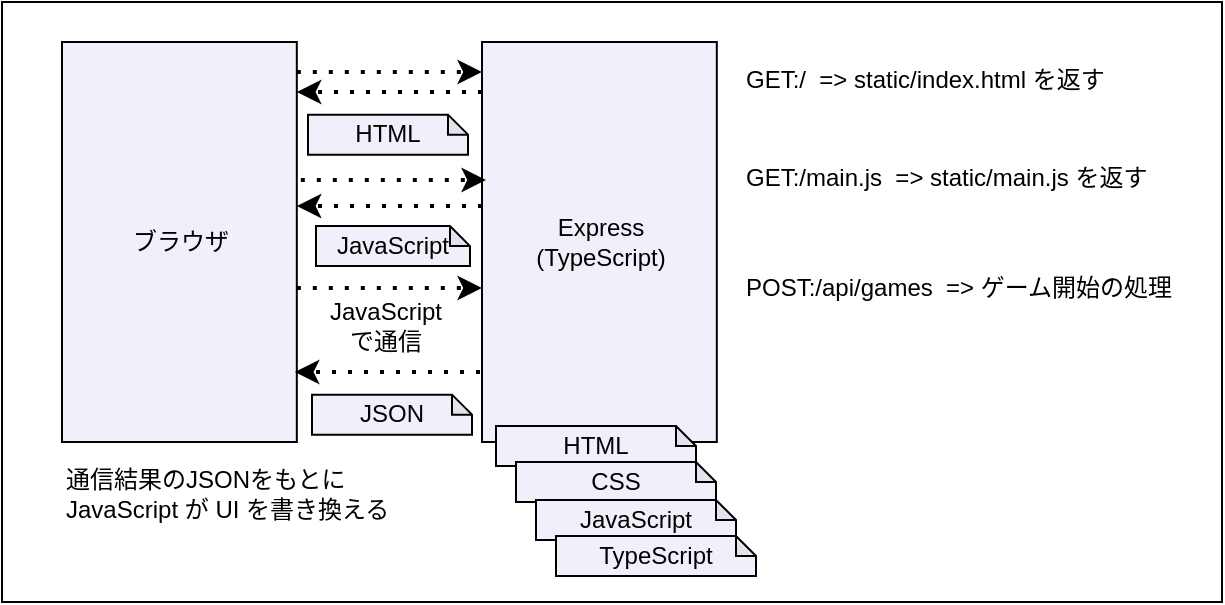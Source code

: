 <mxfile>
    <diagram id="b-blfYIkdgPZX9wCAae5" name="Page-1">
        <mxGraphModel dx="760" dy="443" grid="1" gridSize="10" guides="1" tooltips="1" connect="1" arrows="1" fold="1" page="0" pageScale="1" pageWidth="827" pageHeight="1169" background="#ffffff" math="0" shadow="0">
            <root>
                <mxCell id="0"/>
                <mxCell id="1" parent="0"/>
                <mxCell id="3" value="" style="rounded=0;whiteSpace=wrap;html=1;fillColor=none;strokeColor=#000000;" parent="1" vertex="1">
                    <mxGeometry x="110" y="158" width="610" height="300" as="geometry"/>
                </mxCell>
                <mxCell id="4" value="ブラウザ" style="html=1;fillColor=#F3EFFA;fontColor=#000000;strokeColor=#000000;" parent="3" vertex="1">
                    <mxGeometry x="30" y="20" width="117.41" height="200" as="geometry"/>
                </mxCell>
                <mxCell id="76" value="Express&lt;br&gt;(TypeScript)" style="html=1;fillColor=#F3EFFA;fontColor=#000000;strokeColor=#000000;" parent="3" vertex="1">
                    <mxGeometry x="240" y="20" width="117.41" height="200" as="geometry"/>
                </mxCell>
                <mxCell id="77" value="" style="endArrow=classic;dashed=1;html=1;dashPattern=1 3;strokeWidth=2;fontColor=#000000;entryX=0;entryY=0.25;entryDx=0;entryDy=0;exitX=1;exitY=0.25;exitDx=0;exitDy=0;strokeColor=#000000;endFill=1;" parent="3" edge="1">
                    <mxGeometry width="50" height="50" relative="1" as="geometry">
                        <mxPoint x="147.41" y="35" as="sourcePoint"/>
                        <mxPoint x="240" y="35.0" as="targetPoint"/>
                    </mxGeometry>
                </mxCell>
                <mxCell id="79" value="" style="endArrow=classic;dashed=1;html=1;dashPattern=1 3;strokeWidth=2;fontColor=#000000;entryX=1;entryY=0.75;entryDx=0;entryDy=0;exitX=0;exitY=0.75;exitDx=0;exitDy=0;strokeColor=#000000;endFill=1;" parent="3" edge="1">
                    <mxGeometry width="50" height="50" relative="1" as="geometry">
                        <mxPoint x="240" y="45.0" as="sourcePoint"/>
                        <mxPoint x="147.41" y="45" as="targetPoint"/>
                    </mxGeometry>
                </mxCell>
                <mxCell id="89" value="HTML" style="shape=note;whiteSpace=wrap;html=1;backgroundOutline=1;darkOpacity=0.05;strokeColor=#000000;fontColor=#000000;fillColor=#f3effa;size=10;" vertex="1" parent="3">
                    <mxGeometry x="153" y="56.33" width="80" height="20" as="geometry"/>
                </mxCell>
                <mxCell id="93" value="JavaScript" style="shape=note;whiteSpace=wrap;html=1;backgroundOutline=1;darkOpacity=0.05;strokeColor=#000000;fontColor=#000000;fillColor=#f3effa;size=10;" vertex="1" parent="3">
                    <mxGeometry x="157" y="112.04" width="77" height="20" as="geometry"/>
                </mxCell>
                <mxCell id="94" value="通信結果のJSONをもとに&lt;br&gt;JavaScript が UI を書き換える" style="text;html=1;strokeColor=none;fillColor=none;align=left;verticalAlign=middle;whiteSpace=wrap;rounded=0;fontColor=#000000;" vertex="1" parent="3">
                    <mxGeometry x="30" y="229" width="180" height="34.62" as="geometry"/>
                </mxCell>
                <mxCell id="82" value="HTML" style="shape=note;whiteSpace=wrap;html=1;backgroundOutline=1;darkOpacity=0.05;strokeColor=#000000;fontColor=#000000;fillColor=#f3effa;size=10;" parent="3" vertex="1">
                    <mxGeometry x="247" y="212" width="100" height="20" as="geometry"/>
                </mxCell>
                <mxCell id="83" value="CSS" style="shape=note;whiteSpace=wrap;html=1;backgroundOutline=1;darkOpacity=0.05;strokeColor=#000000;fontColor=#000000;fillColor=#f3effa;size=10;" parent="3" vertex="1">
                    <mxGeometry x="257" y="230" width="100" height="20" as="geometry"/>
                </mxCell>
                <mxCell id="84" value="JavaScript" style="shape=note;whiteSpace=wrap;html=1;backgroundOutline=1;darkOpacity=0.05;strokeColor=#000000;fontColor=#000000;fillColor=#f3effa;size=10;" parent="3" vertex="1">
                    <mxGeometry x="267" y="249" width="100" height="20" as="geometry"/>
                </mxCell>
                <mxCell id="85" value="TypeScript" style="shape=note;whiteSpace=wrap;html=1;backgroundOutline=1;darkOpacity=0.05;strokeColor=#000000;fontColor=#000000;fillColor=#f3effa;size=10;" parent="3" vertex="1">
                    <mxGeometry x="277" y="267" width="100" height="20" as="geometry"/>
                </mxCell>
                <mxCell id="112" value="GET:/&amp;nbsp; =&amp;gt; static/index.html を返す&amp;nbsp;" style="text;html=1;strokeColor=none;fillColor=none;align=left;verticalAlign=middle;whiteSpace=wrap;rounded=0;fontColor=#000000;" vertex="1" parent="3">
                    <mxGeometry x="370" y="21.71" width="200" height="34.62" as="geometry"/>
                </mxCell>
                <mxCell id="90" value="" style="endArrow=classic;dashed=1;html=1;dashPattern=1 3;strokeWidth=2;fontColor=#000000;entryX=0;entryY=0.25;entryDx=0;entryDy=0;exitX=1;exitY=0.25;exitDx=0;exitDy=0;strokeColor=#000000;endFill=1;" edge="1" parent="1">
                    <mxGeometry width="50" height="50" relative="1" as="geometry">
                        <mxPoint x="259.41" y="247" as="sourcePoint"/>
                        <mxPoint x="352" y="247.0" as="targetPoint"/>
                    </mxGeometry>
                </mxCell>
                <mxCell id="92" value="" style="endArrow=classic;dashed=1;html=1;dashPattern=1 3;strokeWidth=2;fontColor=#000000;entryX=1;entryY=0.75;entryDx=0;entryDy=0;exitX=0;exitY=0.75;exitDx=0;exitDy=0;strokeColor=#000000;endFill=1;" edge="1" parent="1">
                    <mxGeometry width="50" height="50" relative="1" as="geometry">
                        <mxPoint x="350" y="260.0" as="sourcePoint"/>
                        <mxPoint x="257.41" y="260" as="targetPoint"/>
                    </mxGeometry>
                </mxCell>
                <mxCell id="95" value="" style="endArrow=classic;dashed=1;html=1;dashPattern=1 3;strokeWidth=2;fontColor=#000000;entryX=0;entryY=0.25;entryDx=0;entryDy=0;exitX=1;exitY=0.25;exitDx=0;exitDy=0;strokeColor=#000000;endFill=1;" edge="1" parent="1">
                    <mxGeometry width="50" height="50" relative="1" as="geometry">
                        <mxPoint x="257.41" y="301" as="sourcePoint"/>
                        <mxPoint x="350" y="301.0" as="targetPoint"/>
                    </mxGeometry>
                </mxCell>
                <mxCell id="96" value="JavaScript&lt;br&gt;で通信" style="text;html=1;strokeColor=none;fillColor=none;align=center;verticalAlign=middle;whiteSpace=wrap;rounded=0;fontColor=#000000;" vertex="1" parent="1">
                    <mxGeometry x="254" y="305" width="96" height="30" as="geometry"/>
                </mxCell>
                <mxCell id="97" value="" style="endArrow=classic;dashed=1;html=1;dashPattern=1 3;strokeWidth=2;fontColor=#000000;entryX=1;entryY=0.75;entryDx=0;entryDy=0;exitX=0;exitY=0.75;exitDx=0;exitDy=0;strokeColor=#000000;endFill=1;" edge="1" parent="1">
                    <mxGeometry width="50" height="50" relative="1" as="geometry">
                        <mxPoint x="349" y="343.0" as="sourcePoint"/>
                        <mxPoint x="256.41" y="343" as="targetPoint"/>
                    </mxGeometry>
                </mxCell>
                <mxCell id="111" value="JSON" style="shape=note;whiteSpace=wrap;html=1;backgroundOutline=1;darkOpacity=0.05;strokeColor=#000000;fontColor=#000000;fillColor=#f3effa;size=10;" vertex="1" parent="1">
                    <mxGeometry x="265" y="354.33" width="80" height="20" as="geometry"/>
                </mxCell>
                <mxCell id="113" value="GET:/main.js&amp;nbsp; =&amp;gt; static/main.js を返す&amp;nbsp;" style="text;html=1;strokeColor=none;fillColor=none;align=left;verticalAlign=middle;whiteSpace=wrap;rounded=0;fontColor=#000000;" vertex="1" parent="1">
                    <mxGeometry x="480" y="228.71" width="220" height="34.62" as="geometry"/>
                </mxCell>
                <mxCell id="114" value="POST:/api/games&amp;nbsp; =&amp;gt; ゲーム開始の処理" style="text;html=1;strokeColor=none;fillColor=none;align=left;verticalAlign=middle;whiteSpace=wrap;rounded=0;fontColor=#000000;" vertex="1" parent="1">
                    <mxGeometry x="480" y="283.71" width="220" height="34.62" as="geometry"/>
                </mxCell>
                <mxCell id="17" value="Untitled Layer" parent="0"/>
                <mxCell id="26" value="Untitled Layer" parent="0"/>
            </root>
        </mxGraphModel>
    </diagram>
</mxfile>